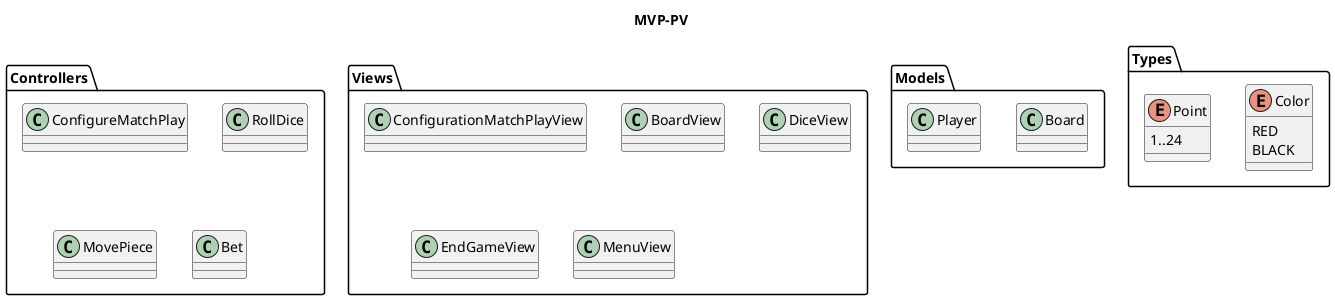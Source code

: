 @startuml
title MVP-PV

package Models {
    class Board
    class Player
}

package Controllers {
    class ConfigureMatchPlay
    class RollDice
    class MovePiece
    class Bet
}

package Views {
    class ConfigurationMatchPlayView
    class BoardView
    class DiceView
    class EndGameView
    class MenuView
}

package Types {
    enum Color {
        RED
        BLACK
    }
    enum Point {
        1..24
    }
}

@enduml